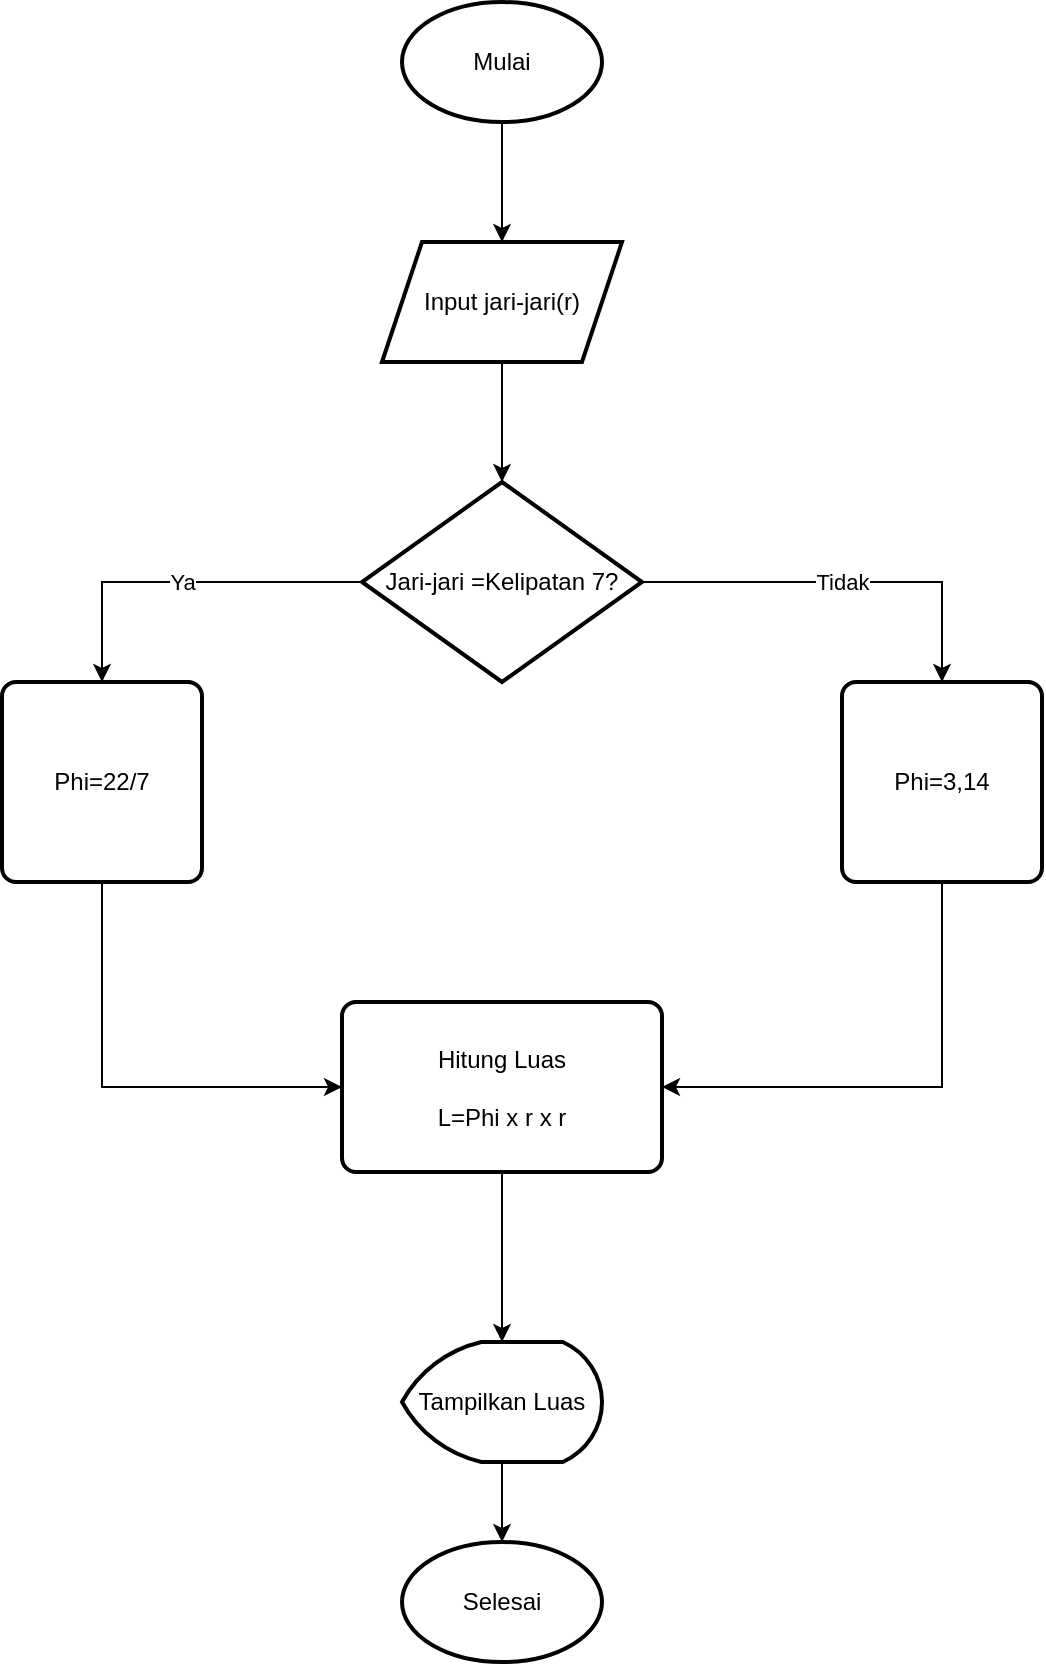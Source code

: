 <mxfile version="22.0.4" type="github">
  <diagram id="C5RBs43oDa-KdzZeNtuy" name="Page-1">
    <mxGraphModel dx="880" dy="470" grid="1" gridSize="10" guides="1" tooltips="1" connect="1" arrows="1" fold="1" page="1" pageScale="1" pageWidth="827" pageHeight="1169" math="0" shadow="0">
      <root>
        <mxCell id="WIyWlLk6GJQsqaUBKTNV-0" />
        <mxCell id="WIyWlLk6GJQsqaUBKTNV-1" parent="WIyWlLk6GJQsqaUBKTNV-0" />
        <mxCell id="WNu442u88BAp47JfNm8E-2" value="" style="edgeStyle=orthogonalEdgeStyle;rounded=0;orthogonalLoop=1;jettySize=auto;html=1;" edge="1" parent="WIyWlLk6GJQsqaUBKTNV-1" source="WNu442u88BAp47JfNm8E-0" target="WNu442u88BAp47JfNm8E-1">
          <mxGeometry relative="1" as="geometry" />
        </mxCell>
        <mxCell id="WNu442u88BAp47JfNm8E-0" value="Mulai" style="strokeWidth=2;html=1;shape=mxgraph.flowchart.start_1;whiteSpace=wrap;" vertex="1" parent="WIyWlLk6GJQsqaUBKTNV-1">
          <mxGeometry x="350" y="50" width="100" height="60" as="geometry" />
        </mxCell>
        <mxCell id="WNu442u88BAp47JfNm8E-4" style="edgeStyle=orthogonalEdgeStyle;rounded=0;orthogonalLoop=1;jettySize=auto;html=1;exitX=0.5;exitY=1;exitDx=0;exitDy=0;" edge="1" parent="WIyWlLk6GJQsqaUBKTNV-1" source="WNu442u88BAp47JfNm8E-1" target="WNu442u88BAp47JfNm8E-3">
          <mxGeometry relative="1" as="geometry" />
        </mxCell>
        <mxCell id="WNu442u88BAp47JfNm8E-1" value="Input jari-jari(r)" style="shape=parallelogram;perimeter=parallelogramPerimeter;whiteSpace=wrap;html=1;fixedSize=1;strokeWidth=2;" vertex="1" parent="WIyWlLk6GJQsqaUBKTNV-1">
          <mxGeometry x="340" y="170" width="120" height="60" as="geometry" />
        </mxCell>
        <mxCell id="WNu442u88BAp47JfNm8E-8" value="Tidak" style="edgeStyle=orthogonalEdgeStyle;rounded=0;orthogonalLoop=1;jettySize=auto;html=1;exitX=1;exitY=0.5;exitDx=0;exitDy=0;exitPerimeter=0;entryX=0.5;entryY=0;entryDx=0;entryDy=0;" edge="1" parent="WIyWlLk6GJQsqaUBKTNV-1" source="WNu442u88BAp47JfNm8E-3" target="WNu442u88BAp47JfNm8E-7">
          <mxGeometry relative="1" as="geometry" />
        </mxCell>
        <mxCell id="WNu442u88BAp47JfNm8E-10" value="Ya" style="edgeStyle=orthogonalEdgeStyle;rounded=0;orthogonalLoop=1;jettySize=auto;html=1;exitX=0;exitY=0.5;exitDx=0;exitDy=0;exitPerimeter=0;entryX=0.5;entryY=0;entryDx=0;entryDy=0;" edge="1" parent="WIyWlLk6GJQsqaUBKTNV-1" source="WNu442u88BAp47JfNm8E-3" target="WNu442u88BAp47JfNm8E-9">
          <mxGeometry relative="1" as="geometry" />
        </mxCell>
        <mxCell id="WNu442u88BAp47JfNm8E-3" value="Jari-jari =Kelipatan 7?" style="strokeWidth=2;html=1;shape=mxgraph.flowchart.decision;whiteSpace=wrap;" vertex="1" parent="WIyWlLk6GJQsqaUBKTNV-1">
          <mxGeometry x="330" y="290" width="140" height="100" as="geometry" />
        </mxCell>
        <mxCell id="WNu442u88BAp47JfNm8E-7" value="Phi=3,14" style="rounded=1;whiteSpace=wrap;html=1;absoluteArcSize=1;arcSize=14;strokeWidth=2;" vertex="1" parent="WIyWlLk6GJQsqaUBKTNV-1">
          <mxGeometry x="570" y="390" width="100" height="100" as="geometry" />
        </mxCell>
        <mxCell id="WNu442u88BAp47JfNm8E-18" style="edgeStyle=orthogonalEdgeStyle;rounded=0;orthogonalLoop=1;jettySize=auto;html=1;exitX=0.5;exitY=1;exitDx=0;exitDy=0;entryX=0;entryY=0.5;entryDx=0;entryDy=0;" edge="1" parent="WIyWlLk6GJQsqaUBKTNV-1" source="WNu442u88BAp47JfNm8E-9" target="WNu442u88BAp47JfNm8E-13">
          <mxGeometry relative="1" as="geometry" />
        </mxCell>
        <mxCell id="WNu442u88BAp47JfNm8E-9" value="Phi=22/7" style="rounded=1;whiteSpace=wrap;html=1;absoluteArcSize=1;arcSize=14;strokeWidth=2;" vertex="1" parent="WIyWlLk6GJQsqaUBKTNV-1">
          <mxGeometry x="150" y="390" width="100" height="100" as="geometry" />
        </mxCell>
        <mxCell id="WNu442u88BAp47JfNm8E-13" value="&lt;div&gt;Hitung Luas&lt;/div&gt;&lt;div&gt;&lt;br&gt;&lt;/div&gt;&lt;div&gt;L=Phi x r x r &lt;br&gt;&lt;/div&gt;" style="rounded=1;whiteSpace=wrap;html=1;absoluteArcSize=1;arcSize=14;strokeWidth=2;" vertex="1" parent="WIyWlLk6GJQsqaUBKTNV-1">
          <mxGeometry x="320" y="550" width="160" height="85" as="geometry" />
        </mxCell>
        <mxCell id="WNu442u88BAp47JfNm8E-17" style="edgeStyle=orthogonalEdgeStyle;rounded=0;orthogonalLoop=1;jettySize=auto;html=1;exitX=0.5;exitY=1;exitDx=0;exitDy=0;entryX=1;entryY=0.5;entryDx=0;entryDy=0;" edge="1" parent="WIyWlLk6GJQsqaUBKTNV-1" source="WNu442u88BAp47JfNm8E-7" target="WNu442u88BAp47JfNm8E-13">
          <mxGeometry relative="1" as="geometry" />
        </mxCell>
        <mxCell id="WNu442u88BAp47JfNm8E-19" value="Tampilkan Luas" style="strokeWidth=2;html=1;shape=mxgraph.flowchart.display;whiteSpace=wrap;" vertex="1" parent="WIyWlLk6GJQsqaUBKTNV-1">
          <mxGeometry x="350" y="720" width="100" height="60" as="geometry" />
        </mxCell>
        <mxCell id="WNu442u88BAp47JfNm8E-20" style="edgeStyle=orthogonalEdgeStyle;rounded=0;orthogonalLoop=1;jettySize=auto;html=1;exitX=0.5;exitY=1;exitDx=0;exitDy=0;entryX=0.5;entryY=0;entryDx=0;entryDy=0;entryPerimeter=0;" edge="1" parent="WIyWlLk6GJQsqaUBKTNV-1" source="WNu442u88BAp47JfNm8E-13" target="WNu442u88BAp47JfNm8E-19">
          <mxGeometry relative="1" as="geometry" />
        </mxCell>
        <mxCell id="WNu442u88BAp47JfNm8E-21" value="Selesai" style="strokeWidth=2;html=1;shape=mxgraph.flowchart.start_1;whiteSpace=wrap;" vertex="1" parent="WIyWlLk6GJQsqaUBKTNV-1">
          <mxGeometry x="350" y="820" width="100" height="60" as="geometry" />
        </mxCell>
        <mxCell id="WNu442u88BAp47JfNm8E-22" style="edgeStyle=orthogonalEdgeStyle;rounded=0;orthogonalLoop=1;jettySize=auto;html=1;exitX=0.5;exitY=1;exitDx=0;exitDy=0;exitPerimeter=0;entryX=0.5;entryY=0;entryDx=0;entryDy=0;entryPerimeter=0;" edge="1" parent="WIyWlLk6GJQsqaUBKTNV-1" source="WNu442u88BAp47JfNm8E-19" target="WNu442u88BAp47JfNm8E-21">
          <mxGeometry relative="1" as="geometry" />
        </mxCell>
      </root>
    </mxGraphModel>
  </diagram>
</mxfile>
